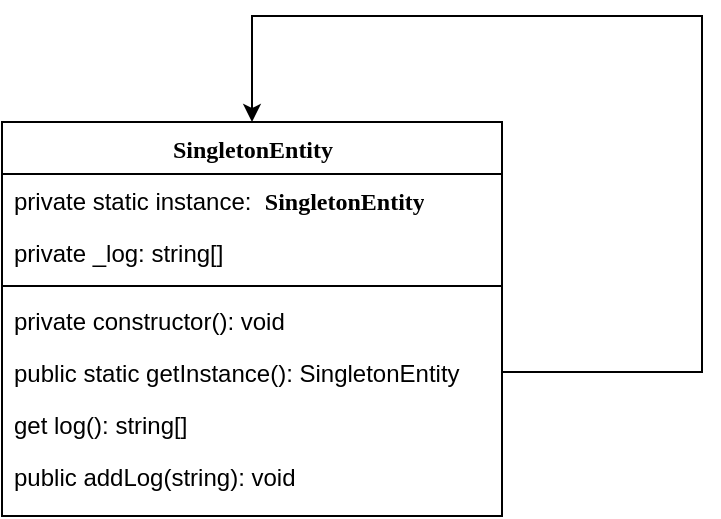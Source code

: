 <mxfile version="20.3.0" type="device" pages="5"><diagram name="Singleton" id="9f46799a-70d6-7492-0946-bef42562c5a5"><mxGraphModel dx="1422" dy="905" grid="1" gridSize="10" guides="1" tooltips="1" connect="1" arrows="1" fold="1" page="1" pageScale="1" pageWidth="1100" pageHeight="850" background="none" math="0" shadow="0"><root><mxCell id="0"/><mxCell id="1" parent="0"/><mxCell id="78961159f06e98e8-17" value="SingletonEntity" style="swimlane;html=1;fontStyle=1;align=center;verticalAlign=top;childLayout=stackLayout;horizontal=1;startSize=26;horizontalStack=0;resizeParent=1;resizeLast=0;collapsible=1;marginBottom=0;swimlaneFillColor=#ffffff;rounded=0;shadow=0;comic=0;labelBackgroundColor=none;strokeWidth=1;fillColor=none;fontFamily=Verdana;fontSize=12" parent="1" vertex="1"><mxGeometry x="375" y="323" width="250" height="197" as="geometry"/></mxCell><mxCell id="78961159f06e98e8-21" value="private static instance:&amp;nbsp;&amp;nbsp;&lt;span style=&quot;font-family: Verdana; font-weight: 700; text-align: center;&quot;&gt;SingletonEntity&lt;/span&gt;" style="text;html=1;strokeColor=none;fillColor=none;align=left;verticalAlign=top;spacingLeft=4;spacingRight=4;whiteSpace=wrap;overflow=hidden;rotatable=0;points=[[0,0.5],[1,0.5]];portConstraint=eastwest;" parent="78961159f06e98e8-17" vertex="1"><mxGeometry y="26" width="250" height="26" as="geometry"/></mxCell><mxCell id="78961159f06e98e8-23" value="private _log: string[]" style="text;html=1;strokeColor=none;fillColor=none;align=left;verticalAlign=top;spacingLeft=4;spacingRight=4;whiteSpace=wrap;overflow=hidden;rotatable=0;points=[[0,0.5],[1,0.5]];portConstraint=eastwest;" parent="78961159f06e98e8-17" vertex="1"><mxGeometry y="52" width="250" height="26" as="geometry"/></mxCell><mxCell id="78961159f06e98e8-19" value="" style="line;html=1;strokeWidth=1;fillColor=none;align=left;verticalAlign=middle;spacingTop=-1;spacingLeft=3;spacingRight=3;rotatable=0;labelPosition=right;points=[];portConstraint=eastwest;" parent="78961159f06e98e8-17" vertex="1"><mxGeometry y="78" width="250" height="8" as="geometry"/></mxCell><mxCell id="78961159f06e98e8-20" value="private constructor(): void" style="text;html=1;strokeColor=none;fillColor=none;align=left;verticalAlign=top;spacingLeft=4;spacingRight=4;whiteSpace=wrap;overflow=hidden;rotatable=0;points=[[0,0.5],[1,0.5]];portConstraint=eastwest;" parent="78961159f06e98e8-17" vertex="1"><mxGeometry y="86" width="250" height="26" as="geometry"/></mxCell><mxCell id="w1KK1ude2sTsm_Gn3_2Z-4" style="edgeStyle=orthogonalEdgeStyle;rounded=0;orthogonalLoop=1;jettySize=auto;html=1;exitX=1;exitY=0.5;exitDx=0;exitDy=0;entryX=0.5;entryY=0;entryDx=0;entryDy=0;" parent="78961159f06e98e8-17" source="78961159f06e98e8-27" target="78961159f06e98e8-17" edge="1"><mxGeometry relative="1" as="geometry"><Array as="points"><mxPoint x="350" y="125"/><mxPoint x="350" y="-53"/><mxPoint x="125" y="-53"/></Array></mxGeometry></mxCell><mxCell id="78961159f06e98e8-27" value="public static getInstance(): SingletonEntity" style="text;html=1;strokeColor=none;fillColor=none;align=left;verticalAlign=top;spacingLeft=4;spacingRight=4;whiteSpace=wrap;overflow=hidden;rotatable=0;points=[[0,0.5],[1,0.5]];portConstraint=eastwest;" parent="78961159f06e98e8-17" vertex="1"><mxGeometry y="112" width="250" height="26" as="geometry"/></mxCell><mxCell id="w1KK1ude2sTsm_Gn3_2Z-2" value="get log(): string[]" style="text;html=1;strokeColor=none;fillColor=none;align=left;verticalAlign=top;spacingLeft=4;spacingRight=4;whiteSpace=wrap;overflow=hidden;rotatable=0;points=[[0,0.5],[1,0.5]];portConstraint=eastwest;" parent="78961159f06e98e8-17" vertex="1"><mxGeometry y="138" width="250" height="26" as="geometry"/></mxCell><mxCell id="w1KK1ude2sTsm_Gn3_2Z-3" value="public addLog(string): void" style="text;html=1;strokeColor=none;fillColor=none;align=left;verticalAlign=top;spacingLeft=4;spacingRight=4;whiteSpace=wrap;overflow=hidden;rotatable=0;points=[[0,0.5],[1,0.5]];portConstraint=eastwest;" parent="78961159f06e98e8-17" vertex="1"><mxGeometry y="164" width="250" height="26" as="geometry"/></mxCell></root></mxGraphModel></diagram><diagram id="kksV8_3gtKsNNk0rmjV5" name="Factory"><mxGraphModel dx="1422" dy="905" grid="1" gridSize="10" guides="1" tooltips="1" connect="1" arrows="1" fold="1" page="1" pageScale="1" pageWidth="850" pageHeight="1100" math="0" shadow="0"><root><mxCell id="0"/><mxCell id="1" parent="0"/><mxCell id="FrpZpWkIDx0L5uOYt5k8-1" style="edgeStyle=elbowEdgeStyle;html=1;labelBackgroundColor=none;startFill=0;startSize=8;endArrow=open;endFill=0;endSize=16;fontFamily=Verdana;fontSize=12;elbow=vertical;dashed=1;" parent="1" source="FrpZpWkIDx0L5uOYt5k8-5" target="FrpZpWkIDx0L5uOYt5k8-2" edge="1"><mxGeometry relative="1" as="geometry"/></mxCell><mxCell id="FrpZpWkIDx0L5uOYt5k8-2" value="PersonageInterface" style="swimlane;html=1;fontStyle=1;align=center;verticalAlign=top;childLayout=stackLayout;horizontal=1;startSize=26;horizontalStack=0;resizeParent=1;resizeLast=0;collapsible=1;marginBottom=0;swimlaneFillColor=#ffffff;rounded=0;shadow=0;comic=0;labelBackgroundColor=none;strokeWidth=1;fillColor=none;fontFamily=Verdana;fontSize=12" parent="1" vertex="1"><mxGeometry x="220" y="180" width="160" height="110" as="geometry"/></mxCell><mxCell id="FrpZpWkIDx0L5uOYt5k8-3" value="" style="line;html=1;strokeWidth=1;fillColor=none;align=left;verticalAlign=middle;spacingTop=-1;spacingLeft=3;spacingRight=3;rotatable=0;labelPosition=right;points=[];portConstraint=eastwest;" parent="FrpZpWkIDx0L5uOYt5k8-2" vertex="1"><mxGeometry y="26" width="160" height="8" as="geometry"/></mxCell><mxCell id="FrpZpWkIDx0L5uOYt5k8-4" value="public move(x: number, y: number): string" style="text;html=1;strokeColor=none;fillColor=none;align=left;verticalAlign=top;spacingLeft=4;spacingRight=4;whiteSpace=wrap;overflow=hidden;rotatable=0;points=[[0,0.5],[1,0.5]];portConstraint=eastwest;" parent="FrpZpWkIDx0L5uOYt5k8-2" vertex="1"><mxGeometry y="34" width="160" height="46" as="geometry"/></mxCell><mxCell id="FrpZpWkIDx0L5uOYt5k8-5" value="PersonageFactory" style="swimlane;html=1;fontStyle=1;align=center;verticalAlign=top;childLayout=stackLayout;horizontal=1;startSize=26;horizontalStack=0;resizeParent=1;resizeLast=0;collapsible=1;marginBottom=0;swimlaneFillColor=#ffffff;rounded=0;shadow=0;comic=0;labelBackgroundColor=none;strokeWidth=1;fillColor=none;fontFamily=Verdana;fontSize=12" parent="1" vertex="1"><mxGeometry x="630" y="180" width="370" height="110" as="geometry"/></mxCell><mxCell id="FrpZpWkIDx0L5uOYt5k8-6" value="" style="line;html=1;strokeWidth=1;fillColor=none;align=left;verticalAlign=middle;spacingTop=-1;spacingLeft=3;spacingRight=3;rotatable=0;labelPosition=right;points=[];portConstraint=eastwest;" parent="FrpZpWkIDx0L5uOYt5k8-5" vertex="1"><mxGeometry y="26" width="370" height="8" as="geometry"/></mxCell><mxCell id="FrpZpWkIDx0L5uOYt5k8-7" value="public abstract createPersonage(): PersonageInterface" style="text;html=1;strokeColor=none;fillColor=none;align=left;verticalAlign=top;spacingLeft=4;spacingRight=4;whiteSpace=wrap;overflow=hidden;rotatable=0;points=[[0,0.5],[1,0.5]];portConstraint=eastwest;" parent="FrpZpWkIDx0L5uOYt5k8-5" vertex="1"><mxGeometry y="34" width="370" height="26" as="geometry"/></mxCell><mxCell id="FrpZpWkIDx0L5uOYt5k8-8" value="KingPersonage" style="swimlane;html=1;fontStyle=1;align=center;verticalAlign=top;childLayout=stackLayout;horizontal=1;startSize=26;horizontalStack=0;resizeParent=1;resizeLast=0;collapsible=1;marginBottom=0;swimlaneFillColor=#ffffff;rounded=0;shadow=0;comic=0;labelBackgroundColor=none;strokeWidth=1;fillColor=none;fontFamily=Verdana;fontSize=12" parent="1" vertex="1"><mxGeometry x="90" y="482" width="160" height="80" as="geometry"/></mxCell><mxCell id="FrpZpWkIDx0L5uOYt5k8-9" value="" style="line;html=1;strokeWidth=1;fillColor=none;align=left;verticalAlign=middle;spacingTop=-1;spacingLeft=3;spacingRight=3;rotatable=0;labelPosition=right;points=[];portConstraint=eastwest;" parent="FrpZpWkIDx0L5uOYt5k8-8" vertex="1"><mxGeometry y="26" width="160" height="8" as="geometry"/></mxCell><mxCell id="FrpZpWkIDx0L5uOYt5k8-10" value="public move(x: number, y: number): string" style="text;html=1;strokeColor=none;fillColor=none;align=left;verticalAlign=top;spacingLeft=4;spacingRight=4;whiteSpace=wrap;overflow=hidden;rotatable=0;points=[[0,0.5],[1,0.5]];portConstraint=eastwest;" parent="FrpZpWkIDx0L5uOYt5k8-8" vertex="1"><mxGeometry y="34" width="160" height="46" as="geometry"/></mxCell><mxCell id="FrpZpWkIDx0L5uOYt5k8-11" value="QueenPersonage" style="swimlane;html=1;fontStyle=1;align=center;verticalAlign=top;childLayout=stackLayout;horizontal=1;startSize=26;horizontalStack=0;resizeParent=1;resizeLast=0;collapsible=1;marginBottom=0;swimlaneFillColor=#ffffff;rounded=0;shadow=0;comic=0;labelBackgroundColor=none;strokeWidth=1;fillColor=none;fontFamily=Verdana;fontSize=12" parent="1" vertex="1"><mxGeometry x="360" y="482" width="160" height="80" as="geometry"/></mxCell><mxCell id="FrpZpWkIDx0L5uOYt5k8-12" value="" style="line;html=1;strokeWidth=1;fillColor=none;align=left;verticalAlign=middle;spacingTop=-1;spacingLeft=3;spacingRight=3;rotatable=0;labelPosition=right;points=[];portConstraint=eastwest;" parent="FrpZpWkIDx0L5uOYt5k8-11" vertex="1"><mxGeometry y="26" width="160" height="8" as="geometry"/></mxCell><mxCell id="FrpZpWkIDx0L5uOYt5k8-13" value="public move(x: number, y: number): string" style="text;html=1;strokeColor=none;fillColor=none;align=left;verticalAlign=top;spacingLeft=4;spacingRight=4;whiteSpace=wrap;overflow=hidden;rotatable=0;points=[[0,0.5],[1,0.5]];portConstraint=eastwest;" parent="FrpZpWkIDx0L5uOYt5k8-11" vertex="1"><mxGeometry y="34" width="160" height="46" as="geometry"/></mxCell><mxCell id="FrpZpWkIDx0L5uOYt5k8-14" style="edgeStyle=orthogonalEdgeStyle;html=1;labelBackgroundColor=none;startFill=0;startSize=8;endArrow=block;endFill=0;endSize=16;fontFamily=Verdana;fontSize=12;" parent="1" source="FrpZpWkIDx0L5uOYt5k8-15" target="FrpZpWkIDx0L5uOYt5k8-5" edge="1"><mxGeometry relative="1" as="geometry"/></mxCell><mxCell id="FrpZpWkIDx0L5uOYt5k8-15" value="KingFactory" style="swimlane;html=1;fontStyle=1;align=center;verticalAlign=top;childLayout=stackLayout;horizontal=1;startSize=26;horizontalStack=0;resizeParent=1;resizeLast=0;collapsible=1;marginBottom=0;swimlaneFillColor=#ffffff;rounded=0;shadow=0;comic=0;labelBackgroundColor=none;strokeWidth=1;fillColor=none;fontFamily=Verdana;fontSize=12" parent="1" vertex="1"><mxGeometry x="650" y="482" width="160" height="80" as="geometry"/></mxCell><mxCell id="FrpZpWkIDx0L5uOYt5k8-16" value="" style="line;html=1;strokeWidth=1;fillColor=none;align=left;verticalAlign=middle;spacingTop=-1;spacingLeft=3;spacingRight=3;rotatable=0;labelPosition=right;points=[];portConstraint=eastwest;" parent="FrpZpWkIDx0L5uOYt5k8-15" vertex="1"><mxGeometry y="26" width="160" height="8" as="geometry"/></mxCell><mxCell id="FrpZpWkIDx0L5uOYt5k8-17" value="public createPersonage(): PersonageInterface" style="text;html=1;strokeColor=none;fillColor=none;align=left;verticalAlign=top;spacingLeft=4;spacingRight=4;whiteSpace=wrap;overflow=hidden;rotatable=0;points=[[0,0.5],[1,0.5]];portConstraint=eastwest;" parent="FrpZpWkIDx0L5uOYt5k8-15" vertex="1"><mxGeometry y="34" width="160" height="46" as="geometry"/></mxCell><mxCell id="FrpZpWkIDx0L5uOYt5k8-18" style="edgeStyle=orthogonalEdgeStyle;html=1;labelBackgroundColor=none;startFill=0;startSize=8;endArrow=block;endFill=0;endSize=16;fontFamily=Verdana;fontSize=12;" parent="1" source="FrpZpWkIDx0L5uOYt5k8-19" target="FrpZpWkIDx0L5uOYt5k8-5" edge="1"><mxGeometry relative="1" as="geometry"><Array as="points"><mxPoint x="910" y="380"/><mxPoint x="850" y="380"/></Array></mxGeometry></mxCell><mxCell id="FrpZpWkIDx0L5uOYt5k8-19" value="QueenFactory" style="swimlane;html=1;fontStyle=1;align=center;verticalAlign=top;childLayout=stackLayout;horizontal=1;startSize=26;horizontalStack=0;resizeParent=1;resizeLast=0;collapsible=1;marginBottom=0;swimlaneFillColor=#ffffff;rounded=0;shadow=0;comic=0;labelBackgroundColor=none;strokeWidth=1;fillColor=none;fontFamily=Verdana;fontSize=12" parent="1" vertex="1"><mxGeometry x="830" y="482" width="160" height="80" as="geometry"/></mxCell><mxCell id="FrpZpWkIDx0L5uOYt5k8-20" value="" style="line;html=1;strokeWidth=1;fillColor=none;align=left;verticalAlign=middle;spacingTop=-1;spacingLeft=3;spacingRight=3;rotatable=0;labelPosition=right;points=[];portConstraint=eastwest;" parent="FrpZpWkIDx0L5uOYt5k8-19" vertex="1"><mxGeometry y="26" width="160" height="8" as="geometry"/></mxCell><mxCell id="FrpZpWkIDx0L5uOYt5k8-21" value="public createPersonage(): PersonageInterface" style="text;html=1;strokeColor=none;fillColor=none;align=left;verticalAlign=top;spacingLeft=4;spacingRight=4;whiteSpace=wrap;overflow=hidden;rotatable=0;points=[[0,0.5],[1,0.5]];portConstraint=eastwest;" parent="FrpZpWkIDx0L5uOYt5k8-19" vertex="1"><mxGeometry y="34" width="160" height="46" as="geometry"/></mxCell><mxCell id="FrpZpWkIDx0L5uOYt5k8-22" style="edgeStyle=orthogonalEdgeStyle;html=1;labelBackgroundColor=none;startFill=0;startSize=8;endArrow=block;endFill=0;endSize=16;fontFamily=Verdana;fontSize=12;entryX=0.75;entryY=1;entryDx=0;entryDy=0;dashed=1;" parent="1" target="FrpZpWkIDx0L5uOYt5k8-2" edge="1"><mxGeometry relative="1" as="geometry"><mxPoint x="439.5" y="482" as="sourcePoint"/><mxPoint x="439.5" y="280" as="targetPoint"/><Array as="points"><mxPoint x="440" y="370"/><mxPoint x="340" y="370"/></Array></mxGeometry></mxCell><mxCell id="FrpZpWkIDx0L5uOYt5k8-23" style="edgeStyle=orthogonalEdgeStyle;html=1;labelBackgroundColor=none;startFill=0;startSize=8;endArrow=block;endFill=0;endSize=16;fontFamily=Verdana;fontSize=12;entryX=0.25;entryY=1;entryDx=0;entryDy=0;exitX=0.5;exitY=0;exitDx=0;exitDy=0;dashed=1;" parent="1" source="FrpZpWkIDx0L5uOYt5k8-8" target="FrpZpWkIDx0L5uOYt5k8-2" edge="1"><mxGeometry relative="1" as="geometry"><mxPoint x="199.5" y="405" as="sourcePoint"/><mxPoint x="60" y="250" as="targetPoint"/><Array as="points"><mxPoint x="170" y="370"/><mxPoint x="260" y="370"/></Array></mxGeometry></mxCell></root></mxGraphModel></diagram><diagram id="OdAsIsL2zkqDGgSNMxaD" name="Abstract Factory"><mxGraphModel dx="1422" dy="905" grid="1" gridSize="10" guides="1" tooltips="1" connect="1" arrows="1" fold="1" page="1" pageScale="1" pageWidth="850" pageHeight="1100" math="0" shadow="0"><root><mxCell id="0"/><mxCell id="1" parent="0"/><mxCell id="oyqcu71hRWVpUz33AXNY-2" value="KingPersonageInterface" style="swimlane;html=1;fontStyle=1;align=center;verticalAlign=top;childLayout=stackLayout;horizontal=1;startSize=26;horizontalStack=0;resizeParent=1;resizeLast=0;collapsible=1;marginBottom=0;swimlaneFillColor=#ffffff;rounded=0;shadow=0;comic=0;labelBackgroundColor=none;strokeWidth=1;fillColor=none;fontFamily=Verdana;fontSize=12" vertex="1" parent="1"><mxGeometry x="220" y="510" width="270" height="170" as="geometry"/></mxCell><mxCell id="oyqcu71hRWVpUz33AXNY-3" value="" style="line;html=1;strokeWidth=1;fillColor=none;align=left;verticalAlign=middle;spacingTop=-1;spacingLeft=3;spacingRight=3;rotatable=0;labelPosition=right;points=[];portConstraint=eastwest;" vertex="1" parent="oyqcu71hRWVpUz33AXNY-2"><mxGeometry y="26" width="270" height="8" as="geometry"/></mxCell><mxCell id="oyqcu71hRWVpUz33AXNY-4" value="public move(x: number, y: number): string" style="text;html=1;strokeColor=none;fillColor=none;align=left;verticalAlign=top;spacingLeft=4;spacingRight=4;whiteSpace=wrap;overflow=hidden;rotatable=0;points=[[0,0.5],[1,0.5]];portConstraint=eastwest;" vertex="1" parent="oyqcu71hRWVpUz33AXNY-2"><mxGeometry y="34" width="270" height="26" as="geometry"/></mxCell><mxCell id="oyqcu71hRWVpUz33AXNY-52" value="public init(): void" style="text;html=1;strokeColor=none;fillColor=none;align=left;verticalAlign=top;spacingLeft=4;spacingRight=4;whiteSpace=wrap;overflow=hidden;rotatable=0;points=[[0,0.5],[1,0.5]];portConstraint=eastwest;" vertex="1" parent="oyqcu71hRWVpUz33AXNY-2"><mxGeometry y="60" width="270" height="30" as="geometry"/></mxCell><mxCell id="oyqcu71hRWVpUz33AXNY-51" value="public currentPosition(): object" style="text;html=1;strokeColor=none;fillColor=none;align=left;verticalAlign=top;spacingLeft=4;spacingRight=4;whiteSpace=wrap;overflow=hidden;rotatable=0;points=[[0,0.5],[1,0.5]];portConstraint=eastwest;" vertex="1" parent="oyqcu71hRWVpUz33AXNY-2"><mxGeometry y="90" width="270" height="30" as="geometry"/></mxCell><mxCell id="oyqcu71hRWVpUz33AXNY-53" value="public color(): string" style="text;html=1;strokeColor=none;fillColor=none;align=left;verticalAlign=top;spacingLeft=4;spacingRight=4;whiteSpace=wrap;overflow=hidden;rotatable=0;points=[[0,0.5],[1,0.5]];portConstraint=eastwest;" vertex="1" parent="oyqcu71hRWVpUz33AXNY-2"><mxGeometry y="120" width="270" height="30" as="geometry"/></mxCell><mxCell id="oyqcu71hRWVpUz33AXNY-8" value="BlackKingPersonage" style="swimlane;html=1;fontStyle=1;align=center;verticalAlign=top;childLayout=stackLayout;horizontal=1;startSize=26;horizontalStack=0;resizeParent=1;resizeLast=0;collapsible=1;marginBottom=0;swimlaneFillColor=#ffffff;rounded=0;shadow=0;comic=0;labelBackgroundColor=none;strokeWidth=1;fillColor=none;fontFamily=Verdana;fontSize=12" vertex="1" parent="1"><mxGeometry x="110" y="812" width="160" height="80" as="geometry"/></mxCell><mxCell id="oyqcu71hRWVpUz33AXNY-9" value="" style="line;html=1;strokeWidth=1;fillColor=none;align=left;verticalAlign=middle;spacingTop=-1;spacingLeft=3;spacingRight=3;rotatable=0;labelPosition=right;points=[];portConstraint=eastwest;" vertex="1" parent="oyqcu71hRWVpUz33AXNY-8"><mxGeometry y="26" width="160" height="8" as="geometry"/></mxCell><mxCell id="oyqcu71hRWVpUz33AXNY-10" value="public move(x: number, y: number): string" style="text;html=1;strokeColor=none;fillColor=none;align=left;verticalAlign=top;spacingLeft=4;spacingRight=4;whiteSpace=wrap;overflow=hidden;rotatable=0;points=[[0,0.5],[1,0.5]];portConstraint=eastwest;" vertex="1" parent="oyqcu71hRWVpUz33AXNY-8"><mxGeometry y="34" width="160" height="46" as="geometry"/></mxCell><mxCell id="oyqcu71hRWVpUz33AXNY-11" value="WhiteKingPersonage" style="swimlane;html=1;fontStyle=1;align=center;verticalAlign=top;childLayout=stackLayout;horizontal=1;startSize=26;horizontalStack=0;resizeParent=1;resizeLast=0;collapsible=1;marginBottom=0;swimlaneFillColor=#ffffff;rounded=0;shadow=0;comic=0;labelBackgroundColor=none;strokeWidth=1;fillColor=none;fontFamily=Verdana;fontSize=12" vertex="1" parent="1"><mxGeometry x="380" y="812" width="160" height="80" as="geometry"/></mxCell><mxCell id="oyqcu71hRWVpUz33AXNY-12" value="" style="line;html=1;strokeWidth=1;fillColor=none;align=left;verticalAlign=middle;spacingTop=-1;spacingLeft=3;spacingRight=3;rotatable=0;labelPosition=right;points=[];portConstraint=eastwest;" vertex="1" parent="oyqcu71hRWVpUz33AXNY-11"><mxGeometry y="26" width="160" height="8" as="geometry"/></mxCell><mxCell id="oyqcu71hRWVpUz33AXNY-13" value="public move(x: number, y: number): string" style="text;html=1;strokeColor=none;fillColor=none;align=left;verticalAlign=top;spacingLeft=4;spacingRight=4;whiteSpace=wrap;overflow=hidden;rotatable=0;points=[[0,0.5],[1,0.5]];portConstraint=eastwest;" vertex="1" parent="oyqcu71hRWVpUz33AXNY-11"><mxGeometry y="34" width="160" height="46" as="geometry"/></mxCell><mxCell id="oyqcu71hRWVpUz33AXNY-22" style="edgeStyle=orthogonalEdgeStyle;html=1;labelBackgroundColor=none;startFill=0;startSize=8;endArrow=block;endFill=0;endSize=16;fontFamily=Verdana;fontSize=12;entryX=0.75;entryY=1;entryDx=0;entryDy=0;dashed=1;" edge="1" parent="1" target="oyqcu71hRWVpUz33AXNY-2"><mxGeometry relative="1" as="geometry"><mxPoint x="459.5" y="812" as="sourcePoint"/><mxPoint x="459.5" y="610" as="targetPoint"/><Array as="points"><mxPoint x="460" y="730"/><mxPoint x="423" y="730"/></Array></mxGeometry></mxCell><mxCell id="oyqcu71hRWVpUz33AXNY-23" style="edgeStyle=orthogonalEdgeStyle;html=1;labelBackgroundColor=none;startFill=0;startSize=8;endArrow=block;endFill=0;endSize=16;fontFamily=Verdana;fontSize=12;entryX=0.25;entryY=1;entryDx=0;entryDy=0;exitX=0.5;exitY=0;exitDx=0;exitDy=0;dashed=1;" edge="1" parent="1" source="oyqcu71hRWVpUz33AXNY-8" target="oyqcu71hRWVpUz33AXNY-2"><mxGeometry relative="1" as="geometry"><mxPoint x="219.5" y="735" as="sourcePoint"/><mxPoint x="80" y="580" as="targetPoint"/><Array as="points"><mxPoint x="190" y="740"/><mxPoint x="288" y="740"/></Array></mxGeometry></mxCell><mxCell id="oyqcu71hRWVpUz33AXNY-25" value="ChessFigureFactoryInterface" style="swimlane;html=1;fontStyle=1;align=center;verticalAlign=top;childLayout=stackLayout;horizontal=1;startSize=26;horizontalStack=0;resizeParent=1;resizeLast=0;collapsible=1;marginBottom=0;swimlaneFillColor=#ffffff;rounded=0;shadow=0;comic=0;labelBackgroundColor=none;strokeWidth=1;fillColor=none;fontFamily=Verdana;fontSize=12" vertex="1" parent="1"><mxGeometry x="410" y="30" width="370" height="110" as="geometry"/></mxCell><mxCell id="oyqcu71hRWVpUz33AXNY-26" value="" style="line;html=1;strokeWidth=1;fillColor=none;align=left;verticalAlign=middle;spacingTop=-1;spacingLeft=3;spacingRight=3;rotatable=0;labelPosition=right;points=[];portConstraint=eastwest;" vertex="1" parent="oyqcu71hRWVpUz33AXNY-25"><mxGeometry y="26" width="370" height="8" as="geometry"/></mxCell><mxCell id="oyqcu71hRWVpUz33AXNY-27" value="public createKing(): KingPersonageInterface" style="text;html=1;strokeColor=none;fillColor=none;align=left;verticalAlign=top;spacingLeft=4;spacingRight=4;whiteSpace=wrap;overflow=hidden;rotatable=0;points=[[0,0.5],[1,0.5]];portConstraint=eastwest;" vertex="1" parent="oyqcu71hRWVpUz33AXNY-25"><mxGeometry y="34" width="370" height="26" as="geometry"/></mxCell><mxCell id="oyqcu71hRWVpUz33AXNY-28" value="public createQueen(): QueenPersonageInterface" style="text;html=1;strokeColor=none;fillColor=none;align=left;verticalAlign=top;spacingLeft=4;spacingRight=4;whiteSpace=wrap;overflow=hidden;rotatable=0;points=[[0,0.5],[1,0.5]];portConstraint=eastwest;" vertex="1" parent="oyqcu71hRWVpUz33AXNY-25"><mxGeometry y="60" width="370" height="26" as="geometry"/></mxCell><mxCell id="oyqcu71hRWVpUz33AXNY-29" value="BlackFigureFactory" style="swimlane;html=1;fontStyle=1;align=center;verticalAlign=top;childLayout=stackLayout;horizontal=1;startSize=26;horizontalStack=0;resizeParent=1;resizeLast=0;collapsible=1;marginBottom=0;swimlaneFillColor=#ffffff;rounded=0;shadow=0;comic=0;labelBackgroundColor=none;strokeWidth=1;fillColor=none;fontFamily=Verdana;fontSize=12" vertex="1" parent="1"><mxGeometry x="150" y="200" width="370" height="110" as="geometry"/></mxCell><mxCell id="oyqcu71hRWVpUz33AXNY-30" value="" style="line;html=1;strokeWidth=1;fillColor=none;align=left;verticalAlign=middle;spacingTop=-1;spacingLeft=3;spacingRight=3;rotatable=0;labelPosition=right;points=[];portConstraint=eastwest;" vertex="1" parent="oyqcu71hRWVpUz33AXNY-29"><mxGeometry y="26" width="370" height="8" as="geometry"/></mxCell><mxCell id="oyqcu71hRWVpUz33AXNY-32" value="public createKing(): KingPersonageInterface" style="text;html=1;strokeColor=none;fillColor=none;align=left;verticalAlign=top;spacingLeft=4;spacingRight=4;whiteSpace=wrap;overflow=hidden;rotatable=0;points=[[0,0.5],[1,0.5]];portConstraint=eastwest;" vertex="1" parent="oyqcu71hRWVpUz33AXNY-29"><mxGeometry y="34" width="370" height="26" as="geometry"/></mxCell><mxCell id="oyqcu71hRWVpUz33AXNY-33" value="public createQueen(): QueenPersonageInterface" style="text;html=1;strokeColor=none;fillColor=none;align=left;verticalAlign=top;spacingLeft=4;spacingRight=4;whiteSpace=wrap;overflow=hidden;rotatable=0;points=[[0,0.5],[1,0.5]];portConstraint=eastwest;" vertex="1" parent="oyqcu71hRWVpUz33AXNY-29"><mxGeometry y="60" width="370" height="26" as="geometry"/></mxCell><mxCell id="oyqcu71hRWVpUz33AXNY-34" value="WhiteFigureFactory" style="swimlane;html=1;fontStyle=1;align=center;verticalAlign=top;childLayout=stackLayout;horizontal=1;startSize=26;horizontalStack=0;resizeParent=1;resizeLast=0;collapsible=1;marginBottom=0;swimlaneFillColor=#ffffff;rounded=0;shadow=0;comic=0;labelBackgroundColor=none;strokeWidth=1;fillColor=none;fontFamily=Verdana;fontSize=12" vertex="1" parent="1"><mxGeometry x="565" y="200" width="370" height="110" as="geometry"/></mxCell><mxCell id="oyqcu71hRWVpUz33AXNY-35" value="" style="line;html=1;strokeWidth=1;fillColor=none;align=left;verticalAlign=middle;spacingTop=-1;spacingLeft=3;spacingRight=3;rotatable=0;labelPosition=right;points=[];portConstraint=eastwest;" vertex="1" parent="oyqcu71hRWVpUz33AXNY-34"><mxGeometry y="26" width="370" height="8" as="geometry"/></mxCell><mxCell id="oyqcu71hRWVpUz33AXNY-36" value="public createKing(): KingPersonageInterface" style="text;html=1;strokeColor=none;fillColor=none;align=left;verticalAlign=top;spacingLeft=4;spacingRight=4;whiteSpace=wrap;overflow=hidden;rotatable=0;points=[[0,0.5],[1,0.5]];portConstraint=eastwest;" vertex="1" parent="oyqcu71hRWVpUz33AXNY-34"><mxGeometry y="34" width="370" height="26" as="geometry"/></mxCell><mxCell id="oyqcu71hRWVpUz33AXNY-37" value="public createQueen(): QueenPersonageInterface" style="text;html=1;strokeColor=none;fillColor=none;align=left;verticalAlign=top;spacingLeft=4;spacingRight=4;whiteSpace=wrap;overflow=hidden;rotatable=0;points=[[0,0.5],[1,0.5]];portConstraint=eastwest;" vertex="1" parent="oyqcu71hRWVpUz33AXNY-34"><mxGeometry y="60" width="370" height="26" as="geometry"/></mxCell><mxCell id="oyqcu71hRWVpUz33AXNY-38" style="edgeStyle=orthogonalEdgeStyle;html=1;labelBackgroundColor=none;startFill=0;startSize=8;endArrow=block;endFill=0;endSize=16;fontFamily=Verdana;fontSize=12;entryX=0.25;entryY=1;entryDx=0;entryDy=0;exitX=0.5;exitY=0;exitDx=0;exitDy=0;dashed=1;" edge="1" parent="1" target="oyqcu71hRWVpUz33AXNY-25"><mxGeometry relative="1" as="geometry"><mxPoint x="270" y="200" as="sourcePoint"/><mxPoint x="360" y="8" as="targetPoint"/><Array as="points"><mxPoint x="270" y="170"/><mxPoint x="503" y="170"/></Array></mxGeometry></mxCell><mxCell id="oyqcu71hRWVpUz33AXNY-39" style="edgeStyle=orthogonalEdgeStyle;html=1;labelBackgroundColor=none;startFill=0;startSize=8;endArrow=block;endFill=0;endSize=16;fontFamily=Verdana;fontSize=12;entryX=0.75;entryY=1;entryDx=0;entryDy=0;exitX=0.5;exitY=0;exitDx=0;exitDy=0;dashed=1;" edge="1" parent="1" target="oyqcu71hRWVpUz33AXNY-25"><mxGeometry relative="1" as="geometry"><mxPoint x="720" y="200" as="sourcePoint"/><mxPoint x="952.5" y="140" as="targetPoint"/><Array as="points"><mxPoint x="720" y="170"/><mxPoint x="688" y="170"/><mxPoint x="688" y="160"/></Array></mxGeometry></mxCell><mxCell id="oyqcu71hRWVpUz33AXNY-40" value="QueenPersonageInterface" style="swimlane;html=1;fontStyle=1;align=center;verticalAlign=top;childLayout=stackLayout;horizontal=1;startSize=26;horizontalStack=0;resizeParent=1;resizeLast=0;collapsible=1;marginBottom=0;swimlaneFillColor=#ffffff;rounded=0;shadow=0;comic=0;labelBackgroundColor=none;strokeWidth=1;fillColor=none;fontFamily=Verdana;fontSize=12" vertex="1" parent="1"><mxGeometry x="700" y="510" width="310" height="170" as="geometry"/></mxCell><mxCell id="oyqcu71hRWVpUz33AXNY-41" value="" style="line;html=1;strokeWidth=1;fillColor=none;align=left;verticalAlign=middle;spacingTop=-1;spacingLeft=3;spacingRight=3;rotatable=0;labelPosition=right;points=[];portConstraint=eastwest;" vertex="1" parent="oyqcu71hRWVpUz33AXNY-40"><mxGeometry y="26" width="310" height="8" as="geometry"/></mxCell><mxCell id="oyqcu71hRWVpUz33AXNY-42" value="public move(x: number, y: number): string" style="text;html=1;strokeColor=none;fillColor=none;align=left;verticalAlign=top;spacingLeft=4;spacingRight=4;whiteSpace=wrap;overflow=hidden;rotatable=0;points=[[0,0.5],[1,0.5]];portConstraint=eastwest;" vertex="1" parent="oyqcu71hRWVpUz33AXNY-40"><mxGeometry y="34" width="310" height="26" as="geometry"/></mxCell><mxCell id="oyqcu71hRWVpUz33AXNY-54" value="public init(): void" style="text;html=1;strokeColor=none;fillColor=none;align=left;verticalAlign=top;spacingLeft=4;spacingRight=4;whiteSpace=wrap;overflow=hidden;rotatable=0;points=[[0,0.5],[1,0.5]];portConstraint=eastwest;" vertex="1" parent="oyqcu71hRWVpUz33AXNY-40"><mxGeometry y="60" width="310" height="30" as="geometry"/></mxCell><mxCell id="oyqcu71hRWVpUz33AXNY-55" value="public currentPosition(): object" style="text;html=1;strokeColor=none;fillColor=none;align=left;verticalAlign=top;spacingLeft=4;spacingRight=4;whiteSpace=wrap;overflow=hidden;rotatable=0;points=[[0,0.5],[1,0.5]];portConstraint=eastwest;" vertex="1" parent="oyqcu71hRWVpUz33AXNY-40"><mxGeometry y="90" width="310" height="30" as="geometry"/></mxCell><mxCell id="oyqcu71hRWVpUz33AXNY-56" value="public color(): string" style="text;html=1;strokeColor=none;fillColor=none;align=left;verticalAlign=top;spacingLeft=4;spacingRight=4;whiteSpace=wrap;overflow=hidden;rotatable=0;points=[[0,0.5],[1,0.5]];portConstraint=eastwest;" vertex="1" parent="oyqcu71hRWVpUz33AXNY-40"><mxGeometry y="120" width="310" height="30" as="geometry"/></mxCell><mxCell id="oyqcu71hRWVpUz33AXNY-43" value="BlackQueenPersonage" style="swimlane;html=1;fontStyle=1;align=center;verticalAlign=top;childLayout=stackLayout;horizontal=1;startSize=26;horizontalStack=0;resizeParent=1;resizeLast=0;collapsible=1;marginBottom=0;swimlaneFillColor=#ffffff;rounded=0;shadow=0;comic=0;labelBackgroundColor=none;strokeWidth=1;fillColor=none;fontFamily=Verdana;fontSize=12" vertex="1" parent="1"><mxGeometry x="570" y="812" width="160" height="80" as="geometry"/></mxCell><mxCell id="oyqcu71hRWVpUz33AXNY-44" value="" style="line;html=1;strokeWidth=1;fillColor=none;align=left;verticalAlign=middle;spacingTop=-1;spacingLeft=3;spacingRight=3;rotatable=0;labelPosition=right;points=[];portConstraint=eastwest;" vertex="1" parent="oyqcu71hRWVpUz33AXNY-43"><mxGeometry y="26" width="160" height="8" as="geometry"/></mxCell><mxCell id="oyqcu71hRWVpUz33AXNY-45" value="public move(x: number, y: number): string" style="text;html=1;strokeColor=none;fillColor=none;align=left;verticalAlign=top;spacingLeft=4;spacingRight=4;whiteSpace=wrap;overflow=hidden;rotatable=0;points=[[0,0.5],[1,0.5]];portConstraint=eastwest;" vertex="1" parent="oyqcu71hRWVpUz33AXNY-43"><mxGeometry y="34" width="160" height="46" as="geometry"/></mxCell><mxCell id="oyqcu71hRWVpUz33AXNY-46" value="WhiteQueenPersonage" style="swimlane;html=1;fontStyle=1;align=center;verticalAlign=top;childLayout=stackLayout;horizontal=1;startSize=26;horizontalStack=0;resizeParent=1;resizeLast=0;collapsible=1;marginBottom=0;swimlaneFillColor=#ffffff;rounded=0;shadow=0;comic=0;labelBackgroundColor=none;strokeWidth=1;fillColor=none;fontFamily=Verdana;fontSize=12" vertex="1" parent="1"><mxGeometry x="840" y="812" width="160" height="80" as="geometry"/></mxCell><mxCell id="oyqcu71hRWVpUz33AXNY-47" value="" style="line;html=1;strokeWidth=1;fillColor=none;align=left;verticalAlign=middle;spacingTop=-1;spacingLeft=3;spacingRight=3;rotatable=0;labelPosition=right;points=[];portConstraint=eastwest;" vertex="1" parent="oyqcu71hRWVpUz33AXNY-46"><mxGeometry y="26" width="160" height="8" as="geometry"/></mxCell><mxCell id="oyqcu71hRWVpUz33AXNY-48" value="public move(x: number, y: number): string" style="text;html=1;strokeColor=none;fillColor=none;align=left;verticalAlign=top;spacingLeft=4;spacingRight=4;whiteSpace=wrap;overflow=hidden;rotatable=0;points=[[0,0.5],[1,0.5]];portConstraint=eastwest;" vertex="1" parent="oyqcu71hRWVpUz33AXNY-46"><mxGeometry y="34" width="160" height="46" as="geometry"/></mxCell><mxCell id="oyqcu71hRWVpUz33AXNY-49" style="edgeStyle=orthogonalEdgeStyle;html=1;labelBackgroundColor=none;startFill=0;startSize=8;endArrow=block;endFill=0;endSize=16;fontFamily=Verdana;fontSize=12;entryX=0.75;entryY=1;entryDx=0;entryDy=0;dashed=1;" edge="1" parent="1" target="oyqcu71hRWVpUz33AXNY-40"><mxGeometry relative="1" as="geometry"><mxPoint x="919.5" y="812" as="sourcePoint"/><mxPoint x="919.5" y="610" as="targetPoint"/><Array as="points"><mxPoint x="920" y="740"/><mxPoint x="933" y="740"/></Array></mxGeometry></mxCell><mxCell id="oyqcu71hRWVpUz33AXNY-50" style="edgeStyle=orthogonalEdgeStyle;html=1;labelBackgroundColor=none;startFill=0;startSize=8;endArrow=block;endFill=0;endSize=16;fontFamily=Verdana;fontSize=12;entryX=0.25;entryY=1;entryDx=0;entryDy=0;exitX=0.5;exitY=0;exitDx=0;exitDy=0;dashed=1;" edge="1" parent="1" source="oyqcu71hRWVpUz33AXNY-43" target="oyqcu71hRWVpUz33AXNY-40"><mxGeometry relative="1" as="geometry"><mxPoint x="679.5" y="735" as="sourcePoint"/><mxPoint x="540" y="580" as="targetPoint"/><Array as="points"><mxPoint x="650" y="740"/><mxPoint x="778" y="740"/></Array></mxGeometry></mxCell><mxCell id="y3Xz9foQttvoskJLc994-1" style="edgeStyle=elbowEdgeStyle;html=1;labelBackgroundColor=none;startFill=0;startSize=8;endArrow=open;endFill=0;endSize=16;fontFamily=Verdana;fontSize=12;elbow=vertical;dashed=1;exitX=0.75;exitY=1;exitDx=0;exitDy=0;entryX=0.5;entryY=0;entryDx=0;entryDy=0;" edge="1" parent="1" source="oyqcu71hRWVpUz33AXNY-34" target="oyqcu71hRWVpUz33AXNY-40"><mxGeometry relative="1" as="geometry"><mxPoint x="830" y="400" as="sourcePoint"/><mxPoint x="580" y="400" as="targetPoint"/></mxGeometry></mxCell><mxCell id="y3Xz9foQttvoskJLc994-2" style="edgeStyle=elbowEdgeStyle;html=1;labelBackgroundColor=none;startFill=0;startSize=8;endArrow=open;endFill=0;endSize=16;fontFamily=Verdana;fontSize=12;elbow=vertical;dashed=1;exitX=0.25;exitY=1;exitDx=0;exitDy=0;entryX=0.226;entryY=-0.012;entryDx=0;entryDy=0;entryPerimeter=0;" edge="1" parent="1" source="oyqcu71hRWVpUz33AXNY-29" target="oyqcu71hRWVpUz33AXNY-2"><mxGeometry relative="1" as="geometry"><mxPoint x="360" y="400" as="sourcePoint"/><mxPoint x="110" y="400" as="targetPoint"/></mxGeometry></mxCell><mxCell id="y3Xz9foQttvoskJLc994-3" style="edgeStyle=elbowEdgeStyle;html=1;labelBackgroundColor=none;startFill=0;startSize=8;endArrow=open;endFill=0;endSize=16;fontFamily=Verdana;fontSize=12;elbow=vertical;dashed=1;entryX=0.815;entryY=-0.006;entryDx=0;entryDy=0;entryPerimeter=0;exitX=0.25;exitY=1;exitDx=0;exitDy=0;" edge="1" parent="1" source="oyqcu71hRWVpUz33AXNY-34" target="oyqcu71hRWVpUz33AXNY-2"><mxGeometry relative="1" as="geometry"><mxPoint x="670" y="440" as="sourcePoint"/><mxPoint x="420" y="440" as="targetPoint"/></mxGeometry></mxCell><mxCell id="y3Xz9foQttvoskJLc994-4" style="edgeStyle=elbowEdgeStyle;html=1;labelBackgroundColor=none;startFill=0;startSize=8;endArrow=open;endFill=0;endSize=16;fontFamily=Verdana;fontSize=12;elbow=vertical;dashed=1;entryX=0.229;entryY=-0.012;entryDx=0;entryDy=0;entryPerimeter=0;" edge="1" parent="1" target="oyqcu71hRWVpUz33AXNY-40"><mxGeometry relative="1" as="geometry"><mxPoint x="480" y="310" as="sourcePoint"/><mxPoint x="360" y="370" as="targetPoint"/><Array as="points"><mxPoint x="630" y="440"/></Array></mxGeometry></mxCell></root></mxGraphModel></diagram><diagram id="ZKy9xjwcUcGamN_2DTvy" name="Builder"><mxGraphModel dx="1422" dy="905" grid="1" gridSize="10" guides="1" tooltips="1" connect="1" arrows="1" fold="1" page="1" pageScale="1" pageWidth="850" pageHeight="1100" math="0" shadow="0"><root><mxCell id="0"/><mxCell id="1" parent="0"/><mxCell id="DZiJdFlmnB6CefYBNeSl-1" value="BuilderDirector" style="swimlane;html=1;fontStyle=1;align=center;verticalAlign=top;childLayout=stackLayout;horizontal=1;startSize=30;horizontalStack=0;resizeParent=1;resizeLast=0;collapsible=1;marginBottom=0;swimlaneFillColor=#ffffff;rounded=0;shadow=0;comic=0;labelBackgroundColor=none;strokeWidth=1;fillColor=none;fontFamily=Verdana;fontSize=12" vertex="1" parent="1"><mxGeometry x="520" y="440" width="210" height="132" as="geometry"/></mxCell><mxCell id="DZiJdFlmnB6CefYBNeSl-2" value="" style="line;html=1;strokeWidth=1;fillColor=none;align=left;verticalAlign=middle;spacingTop=-1;spacingLeft=3;spacingRight=3;rotatable=0;labelPosition=right;points=[];portConstraint=eastwest;" vertex="1" parent="DZiJdFlmnB6CefYBNeSl-1"><mxGeometry y="30" width="210" height="8" as="geometry"/></mxCell><mxCell id="DZiJdFlmnB6CefYBNeSl-3" value="private _builder: BuilderInterface" style="text;html=1;strokeColor=none;fillColor=none;align=left;verticalAlign=top;spacingLeft=4;spacingRight=4;whiteSpace=wrap;overflow=hidden;rotatable=0;points=[[0,0.5],[1,0.5]];portConstraint=eastwest;" vertex="1" parent="DZiJdFlmnB6CefYBNeSl-1"><mxGeometry y="38" width="210" height="22" as="geometry"/></mxCell><mxCell id="DZiJdFlmnB6CefYBNeSl-4" value="public setBuilder(): void" style="text;html=1;strokeColor=none;fillColor=none;align=left;verticalAlign=top;spacingLeft=4;spacingRight=4;whiteSpace=wrap;overflow=hidden;rotatable=0;points=[[0,0.5],[1,0.5]];portConstraint=eastwest;" vertex="1" parent="DZiJdFlmnB6CefYBNeSl-1"><mxGeometry y="60" width="210" height="22" as="geometry"/></mxCell><mxCell id="DZiJdFlmnB6CefYBNeSl-5" value="public buildBase(): void" style="text;html=1;strokeColor=none;fillColor=none;align=left;verticalAlign=top;spacingLeft=4;spacingRight=4;whiteSpace=wrap;overflow=hidden;rotatable=0;points=[[0,0.5],[1,0.5]];portConstraint=eastwest;" vertex="1" parent="DZiJdFlmnB6CefYBNeSl-1"><mxGeometry y="82" width="210" height="22" as="geometry"/></mxCell><mxCell id="DZiJdFlmnB6CefYBNeSl-6" value="public buildFull(): void" style="text;html=1;strokeColor=none;fillColor=none;align=left;verticalAlign=top;spacingLeft=4;spacingRight=4;whiteSpace=wrap;overflow=hidden;rotatable=0;points=[[0,0.5],[1,0.5]];portConstraint=eastwest;" vertex="1" parent="DZiJdFlmnB6CefYBNeSl-1"><mxGeometry y="104" width="210" height="22" as="geometry"/></mxCell><mxCell id="DZiJdFlmnB6CefYBNeSl-7" value="BuilderInterface" style="swimlane;html=1;fontStyle=1;align=center;verticalAlign=top;childLayout=stackLayout;horizontal=1;startSize=30;horizontalStack=0;resizeParent=1;resizeLast=0;collapsible=1;marginBottom=0;swimlaneFillColor=#ffffff;rounded=0;shadow=0;comic=0;labelBackgroundColor=none;strokeWidth=1;fillColor=none;fontFamily=Verdana;fontSize=12" vertex="1" parent="1"><mxGeometry x="210" y="440" width="230" height="132" as="geometry"/></mxCell><mxCell id="DZiJdFlmnB6CefYBNeSl-8" value="" style="line;html=1;strokeWidth=1;fillColor=none;align=left;verticalAlign=middle;spacingTop=-1;spacingLeft=3;spacingRight=3;rotatable=0;labelPosition=right;points=[];portConstraint=eastwest;" vertex="1" parent="DZiJdFlmnB6CefYBNeSl-7"><mxGeometry y="30" width="230" height="8" as="geometry"/></mxCell><mxCell id="DZiJdFlmnB6CefYBNeSl-10" value="public setHdd(string): void" style="text;html=1;strokeColor=none;fillColor=none;align=left;verticalAlign=top;spacingLeft=4;spacingRight=4;whiteSpace=wrap;overflow=hidden;rotatable=0;points=[[0,0.5],[1,0.5]];portConstraint=eastwest;" vertex="1" parent="DZiJdFlmnB6CefYBNeSl-7"><mxGeometry y="38" width="230" height="22" as="geometry"/></mxCell><mxCell id="DZiJdFlmnB6CefYBNeSl-11" value="public setRam(string): void" style="text;html=1;strokeColor=none;fillColor=none;align=left;verticalAlign=top;spacingLeft=4;spacingRight=4;whiteSpace=wrap;overflow=hidden;rotatable=0;points=[[0,0.5],[1,0.5]];portConstraint=eastwest;" vertex="1" parent="DZiJdFlmnB6CefYBNeSl-7"><mxGeometry y="60" width="230" height="22" as="geometry"/></mxCell><mxCell id="DZiJdFlmnB6CefYBNeSl-12" value="public setExternalGraphic(string): void" style="text;html=1;strokeColor=none;fillColor=none;align=left;verticalAlign=top;spacingLeft=4;spacingRight=4;whiteSpace=wrap;overflow=hidden;rotatable=0;points=[[0,0.5],[1,0.5]];portConstraint=eastwest;" vertex="1" parent="DZiJdFlmnB6CefYBNeSl-7"><mxGeometry y="82" width="230" height="22" as="geometry"/></mxCell><mxCell id="DZiJdFlmnB6CefYBNeSl-13" value="public buildFull(string): void" style="text;html=1;strokeColor=none;fillColor=none;align=left;verticalAlign=top;spacingLeft=4;spacingRight=4;whiteSpace=wrap;overflow=hidden;rotatable=0;points=[[0,0.5],[1,0.5]];portConstraint=eastwest;" vertex="1" parent="DZiJdFlmnB6CefYBNeSl-7"><mxGeometry y="104" width="230" height="22" as="geometry"/></mxCell><object label="ComputerBuilder" id="DZiJdFlmnB6CefYBNeSl-14"><mxCell style="swimlane;html=1;fontStyle=1;align=center;verticalAlign=top;childLayout=stackLayout;horizontal=1;startSize=30;horizontalStack=0;resizeParent=1;resizeLast=0;collapsible=1;marginBottom=0;swimlaneFillColor=#ffffff;rounded=0;shadow=0;comic=0;labelBackgroundColor=none;strokeWidth=1;fillColor=none;fontFamily=Verdana;fontSize=12" vertex="1" parent="1"><mxGeometry x="210" y="110" width="230" height="200" as="geometry"><mxRectangle x="230" y="90" width="130" height="30" as="alternateBounds"/></mxGeometry></mxCell></object><mxCell id="DZiJdFlmnB6CefYBNeSl-15" value="" style="line;html=1;strokeWidth=1;fillColor=none;align=left;verticalAlign=middle;spacingTop=-1;spacingLeft=3;spacingRight=3;rotatable=0;labelPosition=right;points=[];portConstraint=eastwest;" vertex="1" parent="DZiJdFlmnB6CefYBNeSl-14"><mxGeometry y="30" width="230" height="8" as="geometry"/></mxCell><mxCell id="DZiJdFlmnB6CefYBNeSl-22" value="private computer: Computer" style="text;html=1;strokeColor=none;fillColor=none;align=left;verticalAlign=top;spacingLeft=4;spacingRight=4;whiteSpace=wrap;overflow=hidden;rotatable=0;points=[[0,0.5],[1,0.5]];portConstraint=eastwest;" vertex="1" parent="DZiJdFlmnB6CefYBNeSl-14"><mxGeometry y="38" width="230" height="22" as="geometry"/></mxCell><mxCell id="DZiJdFlmnB6CefYBNeSl-16" value="public setHdd(string): void" style="text;html=1;strokeColor=none;fillColor=none;align=left;verticalAlign=top;spacingLeft=4;spacingRight=4;whiteSpace=wrap;overflow=hidden;rotatable=0;points=[[0,0.5],[1,0.5]];portConstraint=eastwest;" vertex="1" parent="DZiJdFlmnB6CefYBNeSl-14"><mxGeometry y="60" width="230" height="22" as="geometry"/></mxCell><mxCell id="DZiJdFlmnB6CefYBNeSl-17" value="public setRam(string): void" style="text;html=1;strokeColor=none;fillColor=none;align=left;verticalAlign=top;spacingLeft=4;spacingRight=4;whiteSpace=wrap;overflow=hidden;rotatable=0;points=[[0,0.5],[1,0.5]];portConstraint=eastwest;" vertex="1" parent="DZiJdFlmnB6CefYBNeSl-14"><mxGeometry y="82" width="230" height="22" as="geometry"/></mxCell><mxCell id="DZiJdFlmnB6CefYBNeSl-18" value="public setExternalGraphic(string): void" style="text;html=1;strokeColor=none;fillColor=none;align=left;verticalAlign=top;spacingLeft=4;spacingRight=4;whiteSpace=wrap;overflow=hidden;rotatable=0;points=[[0,0.5],[1,0.5]];portConstraint=eastwest;" vertex="1" parent="DZiJdFlmnB6CefYBNeSl-14"><mxGeometry y="104" width="230" height="22" as="geometry"/></mxCell><mxCell id="DZiJdFlmnB6CefYBNeSl-19" value="public buildFull(string): void" style="text;html=1;strokeColor=none;fillColor=none;align=left;verticalAlign=top;spacingLeft=4;spacingRight=4;whiteSpace=wrap;overflow=hidden;rotatable=0;points=[[0,0.5],[1,0.5]];portConstraint=eastwest;" vertex="1" parent="DZiJdFlmnB6CefYBNeSl-14"><mxGeometry y="126" width="230" height="22" as="geometry"/></mxCell><mxCell id="DZiJdFlmnB6CefYBNeSl-20" value="public getComputer(): Computer" style="text;html=1;strokeColor=none;fillColor=none;align=left;verticalAlign=top;spacingLeft=4;spacingRight=4;whiteSpace=wrap;overflow=hidden;rotatable=0;points=[[0,0.5],[1,0.5]];portConstraint=eastwest;" vertex="1" parent="DZiJdFlmnB6CefYBNeSl-14"><mxGeometry y="148" width="230" height="22" as="geometry"/></mxCell><mxCell id="DZiJdFlmnB6CefYBNeSl-21" value="public reset(): void" style="text;html=1;strokeColor=none;fillColor=none;align=left;verticalAlign=top;spacingLeft=4;spacingRight=4;whiteSpace=wrap;overflow=hidden;rotatable=0;points=[[0,0.5],[1,0.5]];portConstraint=eastwest;" vertex="1" parent="DZiJdFlmnB6CefYBNeSl-14"><mxGeometry y="170" width="230" height="22" as="geometry"/></mxCell><mxCell id="1dEIp97m_1jXBmJjuB7Z-1" style="edgeStyle=orthogonalEdgeStyle;html=1;labelBackgroundColor=none;startFill=0;startSize=8;endArrow=block;endFill=0;endSize=16;fontFamily=Verdana;fontSize=12;entryX=0.5;entryY=0;entryDx=0;entryDy=0;exitX=0.5;exitY=1;exitDx=0;exitDy=0;dashed=1;" edge="1" parent="1" source="DZiJdFlmnB6CefYBNeSl-14" target="DZiJdFlmnB6CefYBNeSl-7"><mxGeometry relative="1" as="geometry"><mxPoint x="70" y="622" as="sourcePoint"/><mxPoint x="167.5" y="490" as="targetPoint"/><Array as="points"><mxPoint x="325" y="330"/><mxPoint x="325" y="330"/></Array></mxGeometry></mxCell><mxCell id="1dEIp97m_1jXBmJjuB7Z-2" value="Computer" style="swimlane;html=1;fontStyle=1;align=center;verticalAlign=top;childLayout=stackLayout;horizontal=1;startSize=30;horizontalStack=0;resizeParent=1;resizeLast=0;collapsible=1;marginBottom=0;swimlaneFillColor=#ffffff;rounded=0;shadow=0;comic=0;labelBackgroundColor=none;strokeWidth=1;fillColor=none;fontFamily=Verdana;fontSize=12" vertex="1" parent="1"><mxGeometry x="520" y="110" width="210" height="90" as="geometry"/></mxCell><mxCell id="1dEIp97m_1jXBmJjuB7Z-3" value="" style="line;html=1;strokeWidth=1;fillColor=none;align=left;verticalAlign=middle;spacingTop=-1;spacingLeft=3;spacingRight=3;rotatable=0;labelPosition=right;points=[];portConstraint=eastwest;" vertex="1" parent="1dEIp97m_1jXBmJjuB7Z-2"><mxGeometry y="30" width="210" height="8" as="geometry"/></mxCell><mxCell id="1dEIp97m_1jXBmJjuB7Z-4" value="public parts: string[]" style="text;html=1;strokeColor=none;fillColor=none;align=left;verticalAlign=top;spacingLeft=4;spacingRight=4;whiteSpace=wrap;overflow=hidden;rotatable=0;points=[[0,0.5],[1,0.5]];portConstraint=eastwest;" vertex="1" parent="1dEIp97m_1jXBmJjuB7Z-2"><mxGeometry y="38" width="210" height="22" as="geometry"/></mxCell><mxCell id="1dEIp97m_1jXBmJjuB7Z-5" value="public listParts(): string[]" style="text;html=1;strokeColor=none;fillColor=none;align=left;verticalAlign=top;spacingLeft=4;spacingRight=4;whiteSpace=wrap;overflow=hidden;rotatable=0;points=[[0,0.5],[1,0.5]];portConstraint=eastwest;" vertex="1" parent="1dEIp97m_1jXBmJjuB7Z-2"><mxGeometry y="60" width="210" height="22" as="geometry"/></mxCell><mxCell id="1dEIp97m_1jXBmJjuB7Z-10" style="edgeStyle=orthogonalEdgeStyle;rounded=0;orthogonalLoop=1;jettySize=auto;html=1;exitX=0;exitY=0.5;exitDx=0;exitDy=0;entryX=1;entryY=0.5;entryDx=0;entryDy=0;" edge="1" parent="1" source="DZiJdFlmnB6CefYBNeSl-3" target="DZiJdFlmnB6CefYBNeSl-10"><mxGeometry relative="1" as="geometry"/></mxCell><mxCell id="1dEIp97m_1jXBmJjuB7Z-11" style="edgeStyle=orthogonalEdgeStyle;rounded=0;orthogonalLoop=1;jettySize=auto;html=1;exitX=1;exitY=0.5;exitDx=0;exitDy=0;entryX=0;entryY=0.25;entryDx=0;entryDy=0;" edge="1" parent="1" source="DZiJdFlmnB6CefYBNeSl-20" target="1dEIp97m_1jXBmJjuB7Z-2"><mxGeometry relative="1" as="geometry"><mxPoint x="480" y="140" as="targetPoint"/><Array as="points"><mxPoint x="470" y="269"/><mxPoint x="470" y="133"/></Array></mxGeometry></mxCell></root></mxGraphModel></diagram><diagram id="_i44RS5YkoBuEjULJTS1" name="Prototype"><mxGraphModel dx="1422" dy="905" grid="1" gridSize="10" guides="1" tooltips="1" connect="1" arrows="1" fold="1" page="1" pageScale="1" pageWidth="850" pageHeight="1100" math="0" shadow="0"><root><mxCell id="0"/><mxCell id="1" parent="0"/><mxCell id="5L9DFJYuHGwYMTYhXWph-1" value="ClonableInterface" style="swimlane;" vertex="1" parent="1"><mxGeometry x="160" y="160" width="200" height="70" as="geometry"/></mxCell><mxCell id="5L9DFJYuHGwYMTYhXWph-3" value="clone(): ClonableInterface" style="text;strokeColor=none;fillColor=none;align=left;verticalAlign=middle;spacingLeft=4;spacingRight=4;overflow=hidden;points=[[0,0.5],[1,0.5]];portConstraint=eastwest;rotatable=0;" vertex="1" parent="5L9DFJYuHGwYMTYhXWph-1"><mxGeometry y="30" width="200" height="30" as="geometry"/></mxCell><mxCell id="38_YGU04fp7e-CFgCoTQ-1" value="CarWheel" style="swimlane;html=1;fontStyle=1;align=center;verticalAlign=top;childLayout=stackLayout;horizontal=1;startSize=30;horizontalStack=0;resizeParent=1;resizeLast=0;collapsible=1;marginBottom=0;swimlaneFillColor=#ffffff;rounded=0;shadow=0;comic=0;labelBackgroundColor=none;strokeWidth=1;fillColor=none;fontFamily=Verdana;fontSize=12" vertex="1" parent="1"><mxGeometry x="160" y="300" width="200" height="140" as="geometry"/></mxCell><mxCell id="38_YGU04fp7e-CFgCoTQ-3" value="public diameter: number" style="text;html=1;strokeColor=none;fillColor=none;align=left;verticalAlign=top;spacingLeft=4;spacingRight=4;whiteSpace=wrap;overflow=hidden;rotatable=0;points=[[0,0.5],[1,0.5]];portConstraint=eastwest;" vertex="1" parent="38_YGU04fp7e-CFgCoTQ-1"><mxGeometry y="30" width="200" height="22" as="geometry"/></mxCell><mxCell id="38_YGU04fp7e-CFgCoTQ-4" value="private _fixingHoleNumber: number" style="text;html=1;strokeColor=none;fillColor=none;align=left;verticalAlign=top;spacingLeft=4;spacingRight=4;whiteSpace=wrap;overflow=hidden;rotatable=0;points=[[0,0.5],[1,0.5]];portConstraint=eastwest;" vertex="1" parent="38_YGU04fp7e-CFgCoTQ-1"><mxGeometry y="52" width="200" height="22" as="geometry"/></mxCell><mxCell id="38_YGU04fp7e-CFgCoTQ-2" value="" style="line;html=1;strokeWidth=1;fillColor=none;align=left;verticalAlign=middle;spacingTop=-1;spacingLeft=3;spacingRight=3;rotatable=0;labelPosition=right;points=[];portConstraint=eastwest;" vertex="1" parent="38_YGU04fp7e-CFgCoTQ-1"><mxGeometry y="74" width="200" height="8" as="geometry"/></mxCell><mxCell id="Wg1grdcW-1d136RPb9pm-1" value="public constructor(dia, fix)" style="text;html=1;strokeColor=none;fillColor=none;align=left;verticalAlign=top;spacingLeft=4;spacingRight=4;whiteSpace=wrap;overflow=hidden;rotatable=0;points=[[0,0.5],[1,0.5]];portConstraint=eastwest;" vertex="1" parent="38_YGU04fp7e-CFgCoTQ-1"><mxGeometry y="82" width="200" height="22" as="geometry"/></mxCell><mxCell id="Wg1grdcW-1d136RPb9pm-2" value="public clone(): ClonableInterface" style="text;html=1;strokeColor=none;fillColor=none;align=left;verticalAlign=top;spacingLeft=4;spacingRight=4;whiteSpace=wrap;overflow=hidden;rotatable=0;points=[[0,0.5],[1,0.5]];portConstraint=eastwest;" vertex="1" parent="38_YGU04fp7e-CFgCoTQ-1"><mxGeometry y="104" width="200" height="18" as="geometry"/></mxCell><mxCell id="tw37ibrenIaLDTbsj5SK-1" style="edgeStyle=orthogonalEdgeStyle;html=1;labelBackgroundColor=none;startFill=0;startSize=8;endArrow=block;endFill=0;endSize=16;fontFamily=Verdana;fontSize=12;exitX=0.5;exitY=0;exitDx=0;exitDy=0;dashed=1;entryX=0.5;entryY=1;entryDx=0;entryDy=0;" edge="1" parent="1" source="38_YGU04fp7e-CFgCoTQ-1" target="5L9DFJYuHGwYMTYhXWph-1"><mxGeometry relative="1" as="geometry"><mxPoint x="440" y="305" as="sourcePoint"/><mxPoint x="440" y="200" as="targetPoint"/><Array as="points"><mxPoint x="260" y="290"/><mxPoint x="260" y="290"/></Array></mxGeometry></mxCell></root></mxGraphModel></diagram></mxfile>